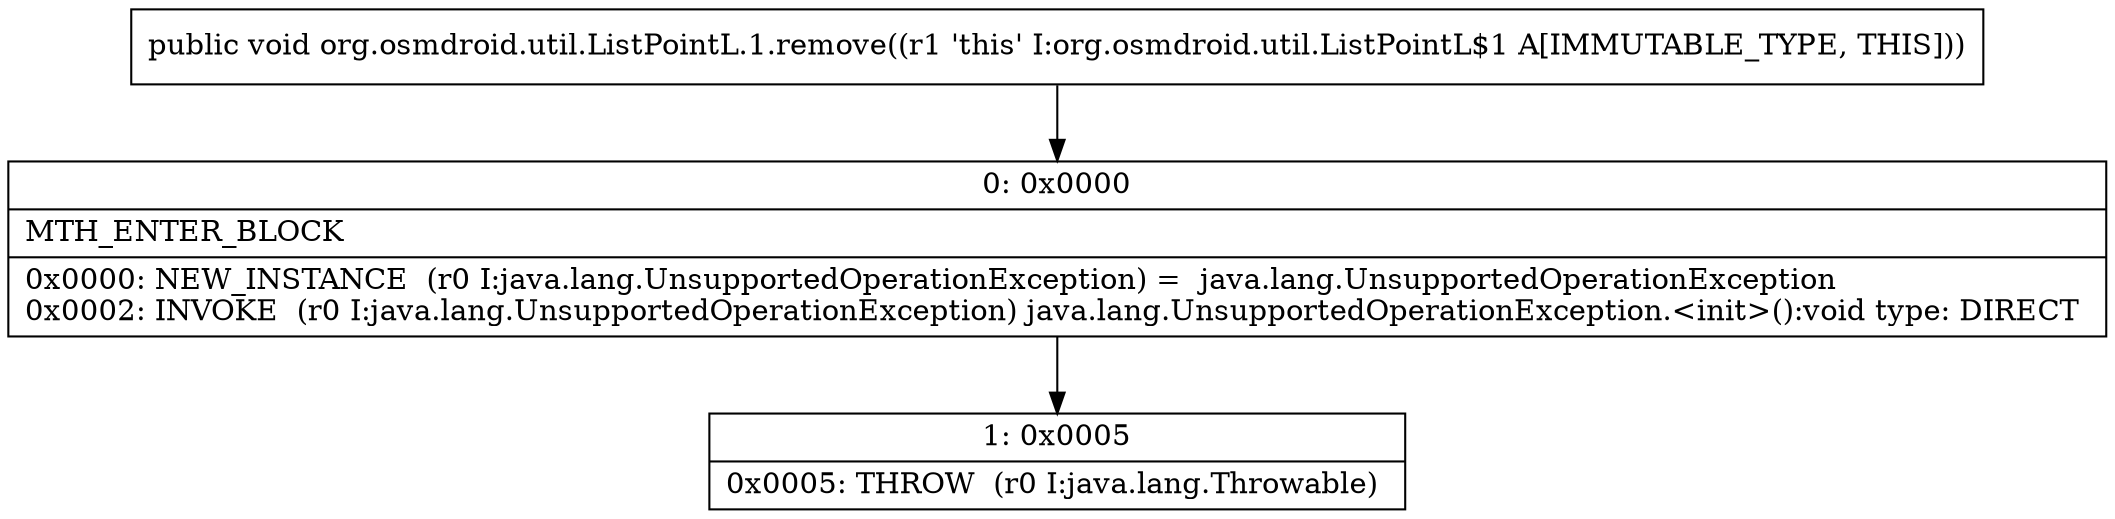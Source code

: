 digraph "CFG fororg.osmdroid.util.ListPointL.1.remove()V" {
Node_0 [shape=record,label="{0\:\ 0x0000|MTH_ENTER_BLOCK\l|0x0000: NEW_INSTANCE  (r0 I:java.lang.UnsupportedOperationException) =  java.lang.UnsupportedOperationException \l0x0002: INVOKE  (r0 I:java.lang.UnsupportedOperationException) java.lang.UnsupportedOperationException.\<init\>():void type: DIRECT \l}"];
Node_1 [shape=record,label="{1\:\ 0x0005|0x0005: THROW  (r0 I:java.lang.Throwable) \l}"];
MethodNode[shape=record,label="{public void org.osmdroid.util.ListPointL.1.remove((r1 'this' I:org.osmdroid.util.ListPointL$1 A[IMMUTABLE_TYPE, THIS])) }"];
MethodNode -> Node_0;
Node_0 -> Node_1;
}

